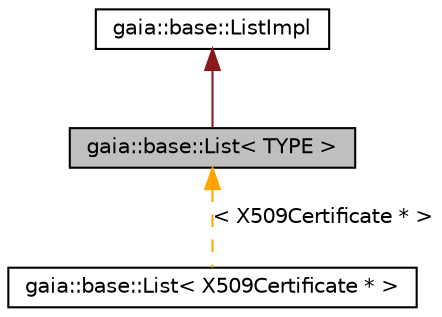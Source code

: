 digraph G
{
  edge [fontname="Helvetica",fontsize="10",labelfontname="Helvetica",labelfontsize="10"];
  node [fontname="Helvetica",fontsize="10",shape=record];
  Node1 [label="gaia::base::List\< TYPE \>",height=0.2,width=0.4,color="black", fillcolor="grey75", style="filled" fontcolor="black"];
  Node2 -> Node1 [dir=back,color="firebrick4",fontsize="10",style="solid",fontname="Helvetica"];
  Node2 [label="gaia::base::ListImpl",height=0.2,width=0.4,color="black", fillcolor="white", style="filled",URL="$d8/d95/classgaia_1_1base_1_1_list_impl.html",tooltip="Implements list data structure."];
  Node1 -> Node3 [dir=back,color="orange",fontsize="10",style="dashed",label="\< X509Certificate * \>",fontname="Helvetica"];
  Node3 [label="gaia::base::List\< X509Certificate * \>",height=0.2,width=0.4,color="black", fillcolor="white", style="filled",URL="$df/d22/classgaia_1_1base_1_1_list.html"];
}
